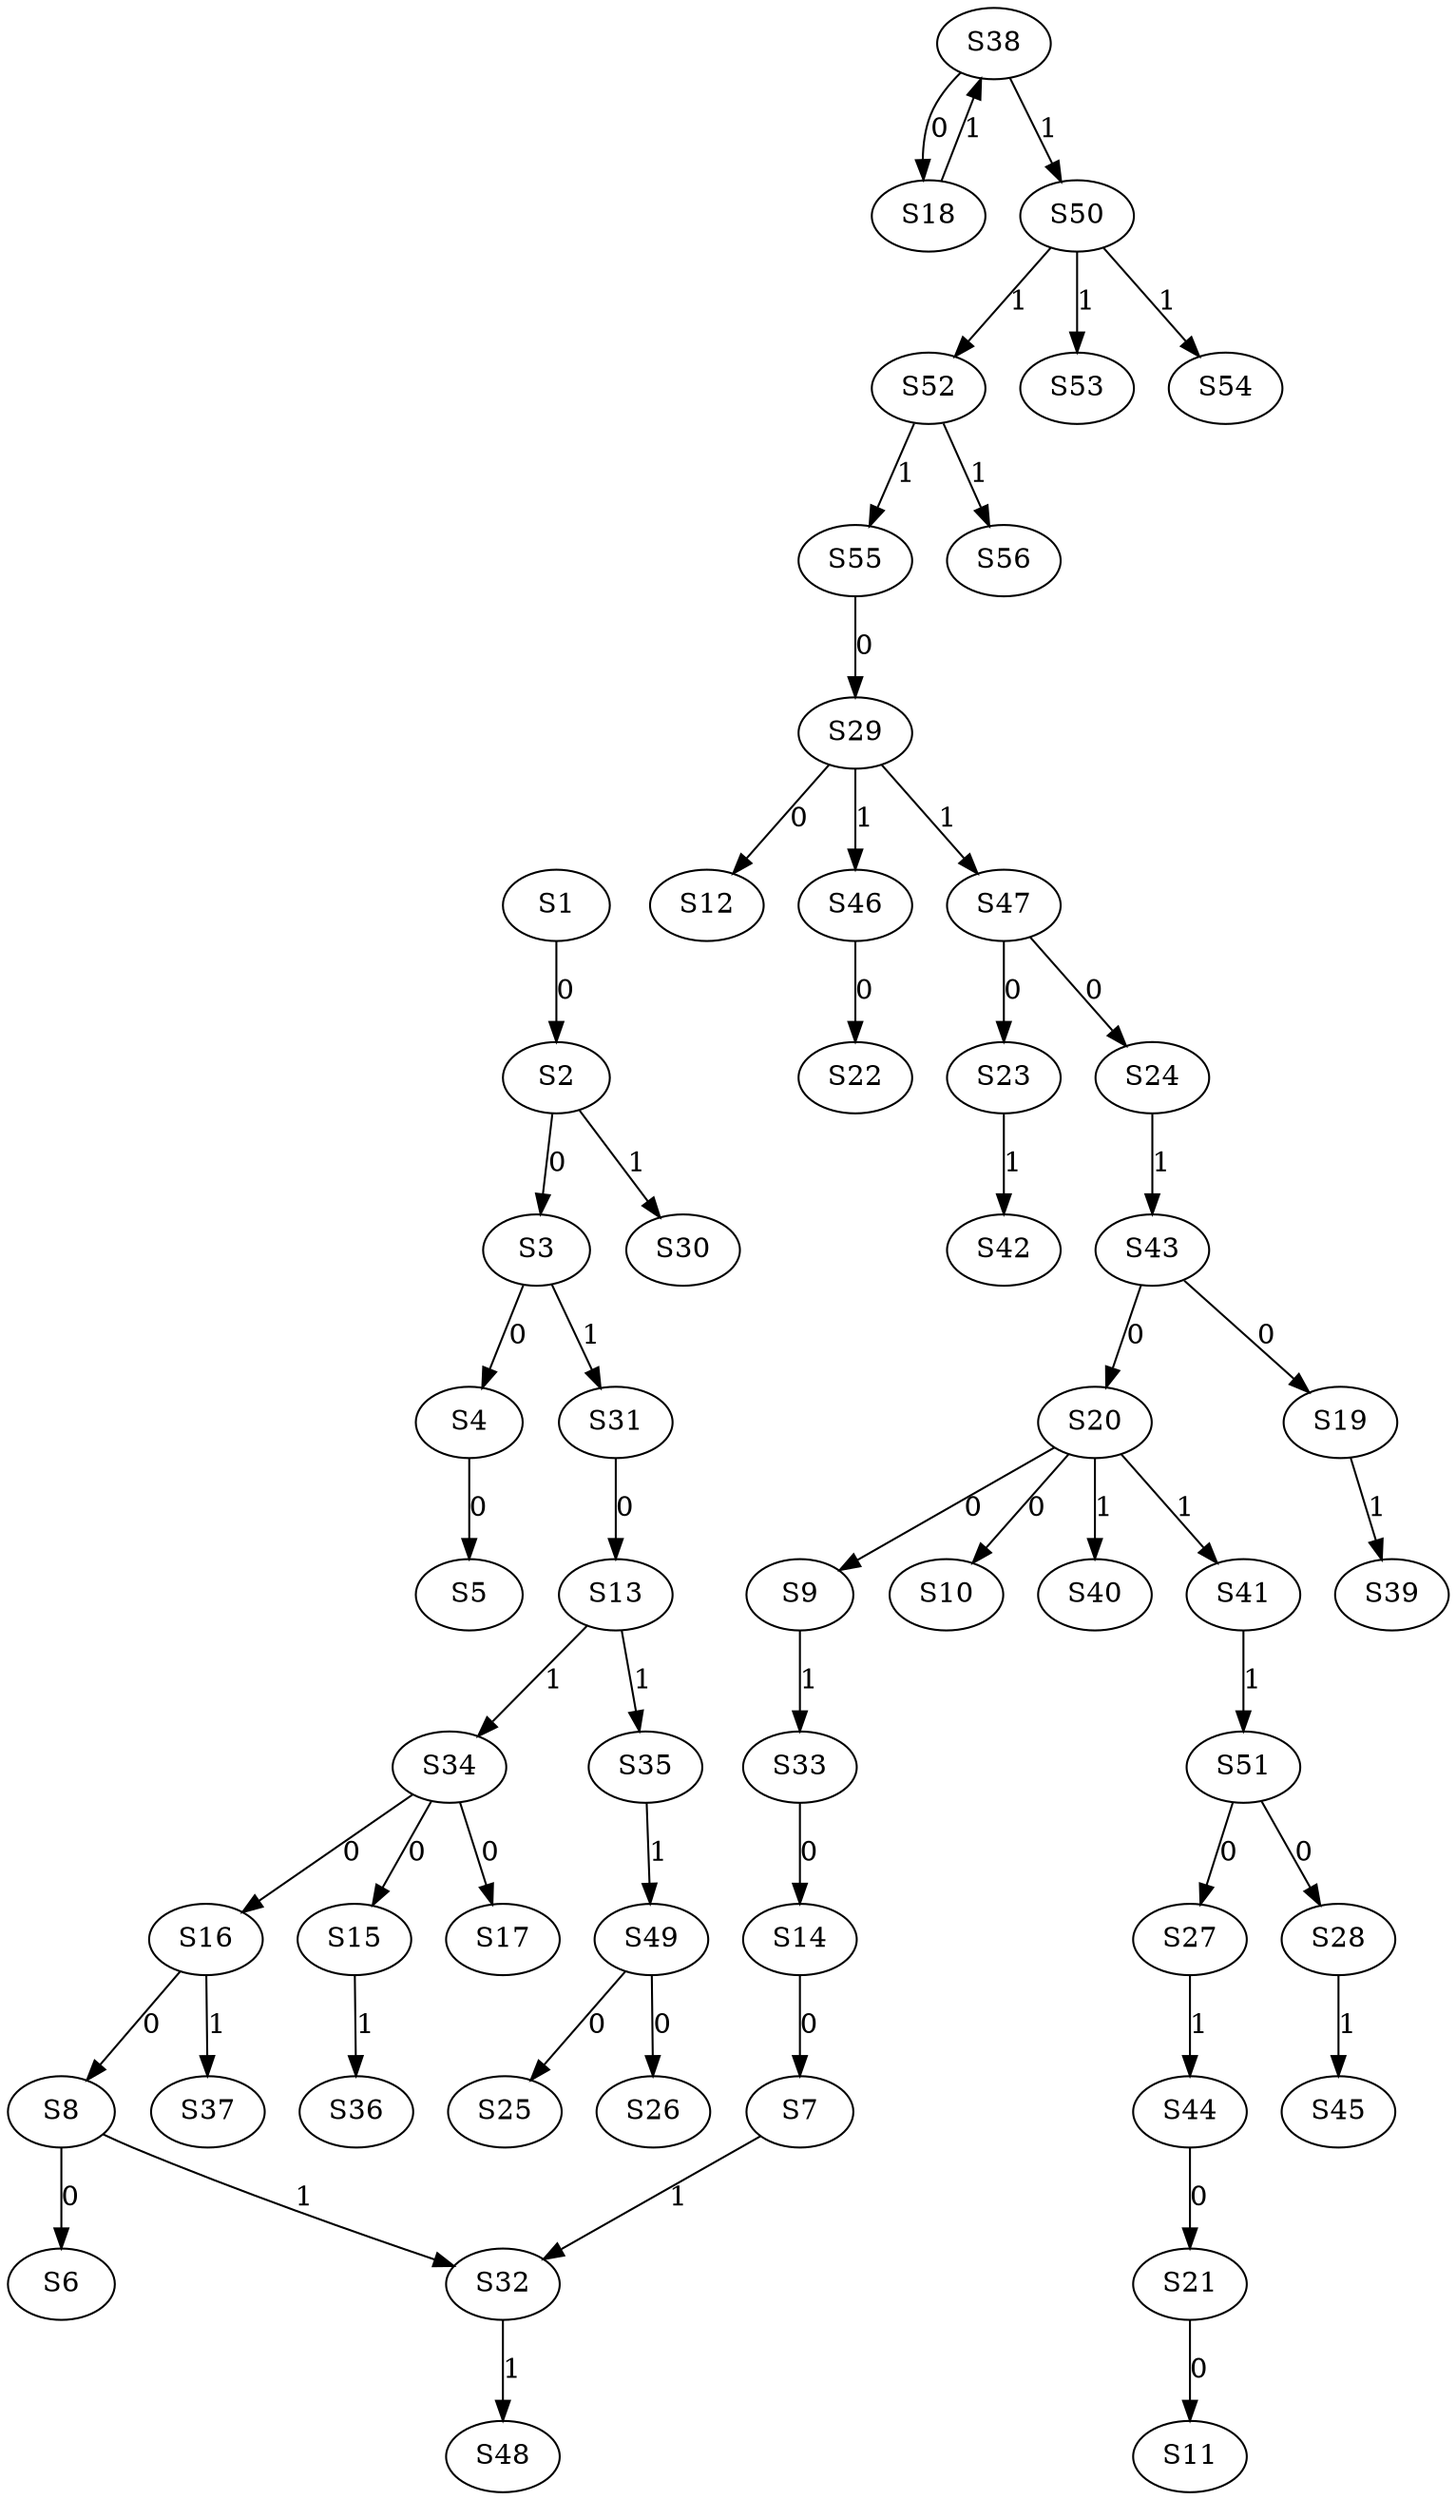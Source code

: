 strict digraph {
	S1 -> S2 [ label = 0 ];
	S2 -> S3 [ label = 0 ];
	S3 -> S4 [ label = 0 ];
	S4 -> S5 [ label = 0 ];
	S8 -> S6 [ label = 0 ];
	S14 -> S7 [ label = 0 ];
	S16 -> S8 [ label = 0 ];
	S20 -> S9 [ label = 0 ];
	S20 -> S10 [ label = 0 ];
	S21 -> S11 [ label = 0 ];
	S29 -> S12 [ label = 0 ];
	S31 -> S13 [ label = 0 ];
	S33 -> S14 [ label = 0 ];
	S34 -> S15 [ label = 0 ];
	S34 -> S16 [ label = 0 ];
	S34 -> S17 [ label = 0 ];
	S38 -> S18 [ label = 0 ];
	S43 -> S19 [ label = 0 ];
	S43 -> S20 [ label = 0 ];
	S44 -> S21 [ label = 0 ];
	S46 -> S22 [ label = 0 ];
	S47 -> S23 [ label = 0 ];
	S47 -> S24 [ label = 0 ];
	S49 -> S25 [ label = 0 ];
	S49 -> S26 [ label = 0 ];
	S51 -> S27 [ label = 0 ];
	S51 -> S28 [ label = 0 ];
	S55 -> S29 [ label = 0 ];
	S2 -> S30 [ label = 1 ];
	S3 -> S31 [ label = 1 ];
	S8 -> S32 [ label = 1 ];
	S9 -> S33 [ label = 1 ];
	S13 -> S34 [ label = 1 ];
	S13 -> S35 [ label = 1 ];
	S15 -> S36 [ label = 1 ];
	S16 -> S37 [ label = 1 ];
	S18 -> S38 [ label = 1 ];
	S19 -> S39 [ label = 1 ];
	S20 -> S40 [ label = 1 ];
	S20 -> S41 [ label = 1 ];
	S23 -> S42 [ label = 1 ];
	S24 -> S43 [ label = 1 ];
	S27 -> S44 [ label = 1 ];
	S28 -> S45 [ label = 1 ];
	S29 -> S46 [ label = 1 ];
	S29 -> S47 [ label = 1 ];
	S32 -> S48 [ label = 1 ];
	S35 -> S49 [ label = 1 ];
	S38 -> S50 [ label = 1 ];
	S41 -> S51 [ label = 1 ];
	S50 -> S52 [ label = 1 ];
	S50 -> S53 [ label = 1 ];
	S50 -> S54 [ label = 1 ];
	S52 -> S55 [ label = 1 ];
	S52 -> S56 [ label = 1 ];
	S7 -> S32 [ label = 1 ];
}